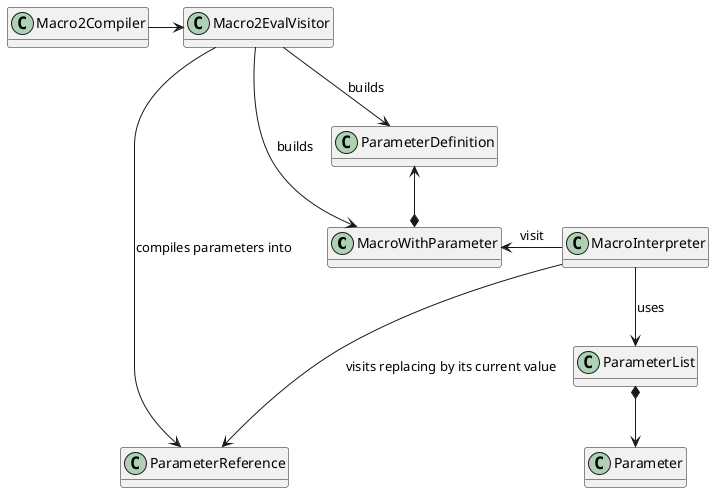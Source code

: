 @startuml us05.3_concept_classes2.png

hide methods


class MacroWithParameter
class Macro2EvalVisitor


Macro2Compiler ->Macro2EvalVisitor

Macro2EvalVisitor --> ParameterDefinition: builds
Macro2EvalVisitor -> ParameterReference: compiles parameters into
ParameterDefinition <--* MacroWithParameter
Macro2EvalVisitor --> MacroWithParameter: builds

class MacroInterpreter
class ParameterList

MacroWithParameter <- MacroInterpreter: visit
MacroInterpreter ---> ParameterReference: visits replacing by its current value
MacroInterpreter --> ParameterList: uses
ParameterList *--> Parameter

@enduml